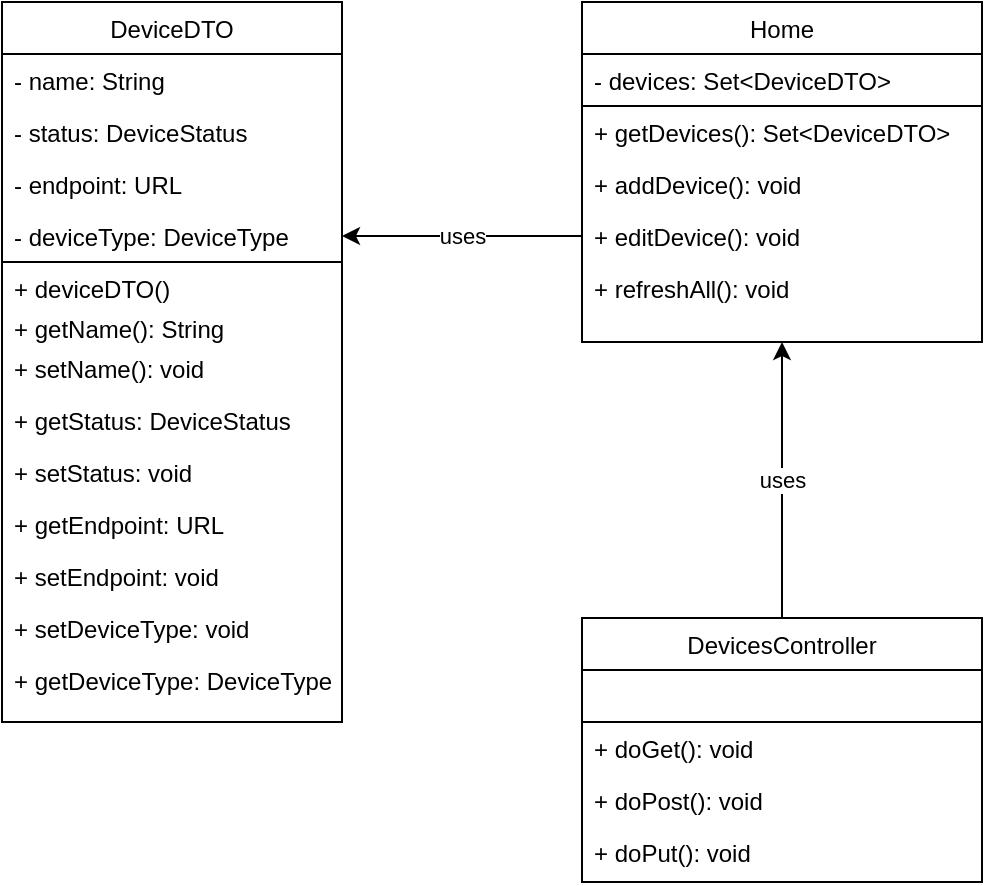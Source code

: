 <mxfile version="13.9.9" type="device"><diagram id="WRPtPVn46DajCBQuz3Bf" name="Page-1"><mxGraphModel dx="888" dy="538" grid="1" gridSize="10" guides="1" tooltips="1" connect="1" arrows="1" fold="1" page="1" pageScale="1" pageWidth="850" pageHeight="1100" math="0" shadow="0"><root><mxCell id="0"/><mxCell id="1" parent="0"/><mxCell id="fOkmRCNEM8GYHFRUURhv-1" value="DeviceDTO" style="swimlane;fontStyle=0;childLayout=stackLayout;horizontal=1;startSize=26;fillColor=none;horizontalStack=0;resizeParent=1;resizeParentMax=0;resizeLast=0;collapsible=1;marginBottom=0;" vertex="1" parent="1"><mxGeometry x="280" y="130" width="170" height="130" as="geometry"/></mxCell><mxCell id="fOkmRCNEM8GYHFRUURhv-2" value="- name: String" style="text;strokeColor=none;fillColor=none;align=left;verticalAlign=top;spacingLeft=4;spacingRight=4;overflow=hidden;rotatable=0;points=[[0,0.5],[1,0.5]];portConstraint=eastwest;" vertex="1" parent="fOkmRCNEM8GYHFRUURhv-1"><mxGeometry y="26" width="170" height="26" as="geometry"/></mxCell><mxCell id="fOkmRCNEM8GYHFRUURhv-3" value="- status: DeviceStatus" style="text;strokeColor=none;fillColor=none;align=left;verticalAlign=top;spacingLeft=4;spacingRight=4;overflow=hidden;rotatable=0;points=[[0,0.5],[1,0.5]];portConstraint=eastwest;" vertex="1" parent="fOkmRCNEM8GYHFRUURhv-1"><mxGeometry y="52" width="170" height="26" as="geometry"/></mxCell><mxCell id="fOkmRCNEM8GYHFRUURhv-5" value="- endpoint: URL" style="text;strokeColor=none;fillColor=none;align=left;verticalAlign=top;spacingLeft=4;spacingRight=4;overflow=hidden;rotatable=0;points=[[0,0.5],[1,0.5]];portConstraint=eastwest;" vertex="1" parent="fOkmRCNEM8GYHFRUURhv-1"><mxGeometry y="78" width="170" height="26" as="geometry"/></mxCell><mxCell id="fOkmRCNEM8GYHFRUURhv-4" value="- deviceType: DeviceType" style="text;strokeColor=none;fillColor=none;align=left;verticalAlign=top;spacingLeft=4;spacingRight=4;overflow=hidden;rotatable=0;points=[[0,0.5],[1,0.5]];portConstraint=eastwest;" vertex="1" parent="fOkmRCNEM8GYHFRUURhv-1"><mxGeometry y="104" width="170" height="26" as="geometry"/></mxCell><mxCell id="fOkmRCNEM8GYHFRUURhv-13" value="" style="html=1;" vertex="1" parent="1"><mxGeometry x="280" y="260" width="170" height="230" as="geometry"/></mxCell><mxCell id="fOkmRCNEM8GYHFRUURhv-14" value="+ deviceDTO()" style="text;strokeColor=none;fillColor=none;align=left;verticalAlign=top;spacingLeft=4;spacingRight=4;overflow=hidden;rotatable=0;points=[[0,0.5],[1,0.5]];portConstraint=eastwest;" vertex="1" parent="1"><mxGeometry x="280" y="260" width="170" height="26" as="geometry"/></mxCell><mxCell id="fOkmRCNEM8GYHFRUURhv-15" value="+ getName(): String" style="text;strokeColor=none;fillColor=none;align=left;verticalAlign=top;spacingLeft=4;spacingRight=4;overflow=hidden;rotatable=0;points=[[0,0.5],[1,0.5]];portConstraint=eastwest;" vertex="1" parent="1"><mxGeometry x="280" y="280" width="170" height="26" as="geometry"/></mxCell><mxCell id="fOkmRCNEM8GYHFRUURhv-16" value="+ setName(): void" style="text;strokeColor=none;fillColor=none;align=left;verticalAlign=top;spacingLeft=4;spacingRight=4;overflow=hidden;rotatable=0;points=[[0,0.5],[1,0.5]];portConstraint=eastwest;" vertex="1" parent="1"><mxGeometry x="280" y="300" width="170" height="26" as="geometry"/></mxCell><mxCell id="fOkmRCNEM8GYHFRUURhv-17" value="+ getStatus: DeviceStatus" style="text;strokeColor=none;fillColor=none;align=left;verticalAlign=top;spacingLeft=4;spacingRight=4;overflow=hidden;rotatable=0;points=[[0,0.5],[1,0.5]];portConstraint=eastwest;" vertex="1" parent="1"><mxGeometry x="280" y="326" width="170" height="26" as="geometry"/></mxCell><mxCell id="fOkmRCNEM8GYHFRUURhv-18" value="+ setStatus: void" style="text;strokeColor=none;fillColor=none;align=left;verticalAlign=top;spacingLeft=4;spacingRight=4;overflow=hidden;rotatable=0;points=[[0,0.5],[1,0.5]];portConstraint=eastwest;" vertex="1" parent="1"><mxGeometry x="280" y="352" width="170" height="26" as="geometry"/></mxCell><mxCell id="fOkmRCNEM8GYHFRUURhv-19" value="+ getEndpoint: URL" style="text;strokeColor=none;fillColor=none;align=left;verticalAlign=top;spacingLeft=4;spacingRight=4;overflow=hidden;rotatable=0;points=[[0,0.5],[1,0.5]];portConstraint=eastwest;" vertex="1" parent="1"><mxGeometry x="280" y="378" width="170" height="26" as="geometry"/></mxCell><mxCell id="fOkmRCNEM8GYHFRUURhv-20" value="+ setEndpoint: void" style="text;strokeColor=none;fillColor=none;align=left;verticalAlign=top;spacingLeft=4;spacingRight=4;overflow=hidden;rotatable=0;points=[[0,0.5],[1,0.5]];portConstraint=eastwest;" vertex="1" parent="1"><mxGeometry x="280" y="404" width="170" height="26" as="geometry"/></mxCell><mxCell id="fOkmRCNEM8GYHFRUURhv-21" value="+ setDeviceType: void" style="text;strokeColor=none;fillColor=none;align=left;verticalAlign=top;spacingLeft=4;spacingRight=4;overflow=hidden;rotatable=0;points=[[0,0.5],[1,0.5]];portConstraint=eastwest;" vertex="1" parent="1"><mxGeometry x="280" y="430" width="170" height="26" as="geometry"/></mxCell><mxCell id="fOkmRCNEM8GYHFRUURhv-22" value="+ getDeviceType: DeviceType" style="text;strokeColor=none;fillColor=none;align=left;verticalAlign=top;spacingLeft=4;spacingRight=4;overflow=hidden;rotatable=0;points=[[0,0.5],[1,0.5]];portConstraint=eastwest;" vertex="1" parent="1"><mxGeometry x="280" y="456" width="170" height="26" as="geometry"/></mxCell><mxCell id="fOkmRCNEM8GYHFRUURhv-23" value="Home" style="swimlane;fontStyle=0;childLayout=stackLayout;horizontal=1;startSize=26;fillColor=none;horizontalStack=0;resizeParent=1;resizeParentMax=0;resizeLast=0;collapsible=1;marginBottom=0;" vertex="1" parent="1"><mxGeometry x="570" y="130" width="200" height="52" as="geometry"/></mxCell><mxCell id="fOkmRCNEM8GYHFRUURhv-24" value="- devices: Set&lt;DeviceDTO&gt;" style="text;strokeColor=none;fillColor=none;align=left;verticalAlign=top;spacingLeft=4;spacingRight=4;overflow=hidden;rotatable=0;points=[[0,0.5],[1,0.5]];portConstraint=eastwest;" vertex="1" parent="fOkmRCNEM8GYHFRUURhv-23"><mxGeometry y="26" width="200" height="26" as="geometry"/></mxCell><mxCell id="fOkmRCNEM8GYHFRUURhv-29" value="" style="html=1;" vertex="1" parent="1"><mxGeometry x="570" y="182" width="200" height="118" as="geometry"/></mxCell><mxCell id="fOkmRCNEM8GYHFRUURhv-30" value="+ getDevices(): Set&lt;DeviceDTO&gt;" style="text;strokeColor=none;fillColor=none;align=left;verticalAlign=top;spacingLeft=4;spacingRight=4;overflow=hidden;rotatable=0;points=[[0,0.5],[1,0.5]];portConstraint=eastwest;" vertex="1" parent="1"><mxGeometry x="570" y="182" width="190" height="26" as="geometry"/></mxCell><mxCell id="fOkmRCNEM8GYHFRUURhv-31" value="+ addDevice(): void" style="text;strokeColor=none;fillColor=none;align=left;verticalAlign=top;spacingLeft=4;spacingRight=4;overflow=hidden;rotatable=0;points=[[0,0.5],[1,0.5]];portConstraint=eastwest;" vertex="1" parent="1"><mxGeometry x="570" y="208" width="170" height="26" as="geometry"/></mxCell><mxCell id="fOkmRCNEM8GYHFRUURhv-32" value="+ editDevice(): void" style="text;strokeColor=none;fillColor=none;align=left;verticalAlign=top;spacingLeft=4;spacingRight=4;overflow=hidden;rotatable=0;points=[[0,0.5],[1,0.5]];portConstraint=eastwest;" vertex="1" parent="1"><mxGeometry x="570" y="234" width="170" height="26" as="geometry"/></mxCell><mxCell id="fOkmRCNEM8GYHFRUURhv-33" value="+ refreshAll(): void" style="text;strokeColor=none;fillColor=none;align=left;verticalAlign=top;spacingLeft=4;spacingRight=4;overflow=hidden;rotatable=0;points=[[0,0.5],[1,0.5]];portConstraint=eastwest;" vertex="1" parent="1"><mxGeometry x="570" y="260" width="170" height="26" as="geometry"/></mxCell><mxCell id="fOkmRCNEM8GYHFRUURhv-38" value="uses" style="endArrow=classic;html=1;exitX=0;exitY=0.5;exitDx=0;exitDy=0;" edge="1" parent="1" source="fOkmRCNEM8GYHFRUURhv-32" target="fOkmRCNEM8GYHFRUURhv-4"><mxGeometry width="50" height="50" relative="1" as="geometry"><mxPoint x="490" y="300" as="sourcePoint"/><mxPoint x="540" y="250" as="targetPoint"/></mxGeometry></mxCell><mxCell id="fOkmRCNEM8GYHFRUURhv-39" value="DevicesController" style="swimlane;fontStyle=0;childLayout=stackLayout;horizontal=1;startSize=26;fillColor=none;horizontalStack=0;resizeParent=1;resizeParentMax=0;resizeLast=0;collapsible=1;marginBottom=0;" vertex="1" parent="1"><mxGeometry x="570" y="438" width="200" height="52" as="geometry"/></mxCell><mxCell id="fOkmRCNEM8GYHFRUURhv-41" value="" style="html=1;" vertex="1" parent="1"><mxGeometry x="570" y="490" width="200" height="80" as="geometry"/></mxCell><mxCell id="fOkmRCNEM8GYHFRUURhv-42" value="+ doGet(): void" style="text;strokeColor=none;fillColor=none;align=left;verticalAlign=top;spacingLeft=4;spacingRight=4;overflow=hidden;rotatable=0;points=[[0,0.5],[1,0.5]];portConstraint=eastwest;" vertex="1" parent="1"><mxGeometry x="570" y="490" width="160" height="26" as="geometry"/></mxCell><mxCell id="fOkmRCNEM8GYHFRUURhv-43" value="+ doPost(): void" style="text;strokeColor=none;fillColor=none;align=left;verticalAlign=top;spacingLeft=4;spacingRight=4;overflow=hidden;rotatable=0;points=[[0,0.5],[1,0.5]];portConstraint=eastwest;" vertex="1" parent="1"><mxGeometry x="570" y="516" width="160" height="26" as="geometry"/></mxCell><mxCell id="fOkmRCNEM8GYHFRUURhv-44" value="+ doPut(): void" style="text;strokeColor=none;fillColor=none;align=left;verticalAlign=top;spacingLeft=4;spacingRight=4;overflow=hidden;rotatable=0;points=[[0,0.5],[1,0.5]];portConstraint=eastwest;" vertex="1" parent="1"><mxGeometry x="570" y="542" width="160" height="26" as="geometry"/></mxCell><mxCell id="fOkmRCNEM8GYHFRUURhv-45" value="uses" style="endArrow=classic;html=1;entryX=0.5;entryY=1;entryDx=0;entryDy=0;" edge="1" parent="1" source="fOkmRCNEM8GYHFRUURhv-39" target="fOkmRCNEM8GYHFRUURhv-29"><mxGeometry width="50" height="50" relative="1" as="geometry"><mxPoint x="600" y="378" as="sourcePoint"/><mxPoint x="480" y="378" as="targetPoint"/></mxGeometry></mxCell></root></mxGraphModel></diagram></mxfile>